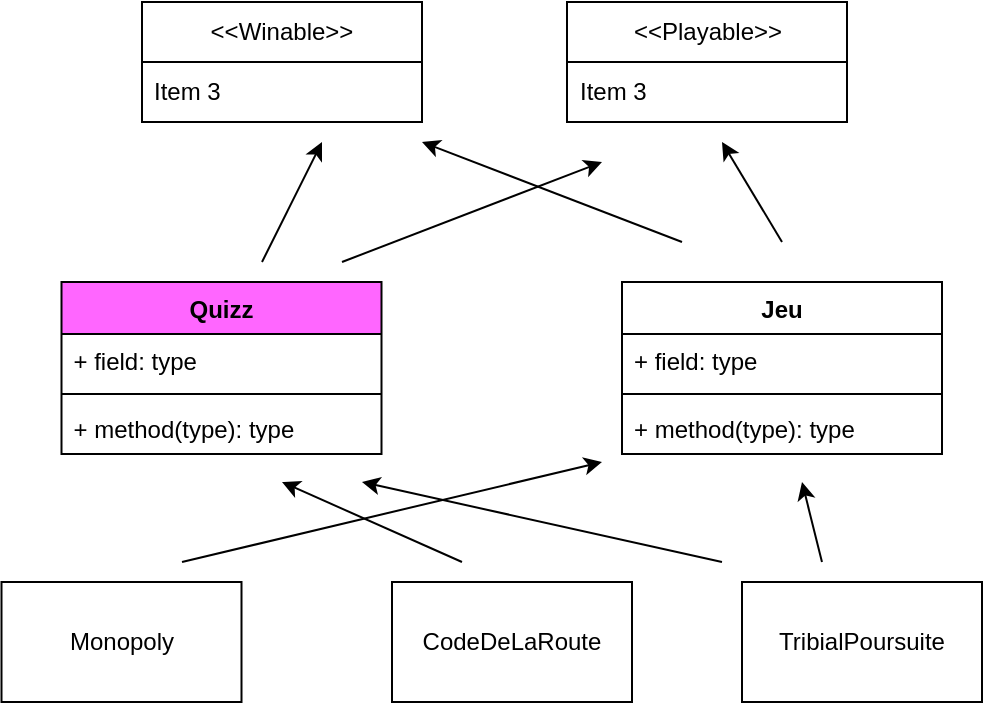 <mxfile version="12.2.4" pages="1"><diagram id="bFQNGZG_QKhJTJABX9N4" name="Page-1"><mxGraphModel dx="660" dy="512" grid="1" gridSize="10" guides="1" tooltips="1" connect="1" arrows="1" fold="1" page="1" pageScale="1" pageWidth="850" pageHeight="1100" math="0" shadow="0"><root><mxCell id="0"/><mxCell id="1" parent="0"/><mxCell id="6" value="" style="rounded=0;whiteSpace=wrap;html=1;" parent="1" vertex="1"><mxGeometry x="89.75" y="330" width="120" height="60" as="geometry"/></mxCell><mxCell id="7" value="Monopoly" style="text;html=1;strokeColor=none;fillColor=none;align=center;verticalAlign=middle;whiteSpace=wrap;rounded=0;" parent="1" vertex="1"><mxGeometry x="119.75" y="345" width="60" height="30" as="geometry"/></mxCell><mxCell id="8" value="" style="rounded=0;whiteSpace=wrap;html=1;" parent="1" vertex="1"><mxGeometry x="285" y="330" width="120" height="60" as="geometry"/></mxCell><mxCell id="9" value="CodeDeLaRoute" style="text;html=1;strokeColor=none;fillColor=none;align=center;verticalAlign=middle;whiteSpace=wrap;rounded=0;" parent="1" vertex="1"><mxGeometry x="315" y="340" width="60" height="40" as="geometry"/></mxCell><mxCell id="10" value="" style="rounded=0;whiteSpace=wrap;html=1;" parent="1" vertex="1"><mxGeometry x="460" y="330" width="120" height="60" as="geometry"/></mxCell><mxCell id="11" value="TribialPoursuite" style="text;html=1;strokeColor=none;fillColor=none;align=center;verticalAlign=middle;whiteSpace=wrap;rounded=0;" parent="1" vertex="1"><mxGeometry x="490" y="345" width="60" height="30" as="geometry"/></mxCell><mxCell id="32" value="&amp;lt;&amp;lt;Winable&amp;gt;&amp;gt;" style="swimlane;fontStyle=0;childLayout=stackLayout;horizontal=1;startSize=30;horizontalStack=0;resizeParent=1;resizeParentMax=0;resizeLast=0;collapsible=1;marginBottom=0;whiteSpace=wrap;html=1;" parent="1" vertex="1"><mxGeometry x="160" y="40" width="140" height="60" as="geometry"/></mxCell><mxCell id="35" value="Item 3" style="text;strokeColor=none;fillColor=none;align=left;verticalAlign=middle;spacingLeft=4;spacingRight=4;overflow=hidden;points=[[0,0.5],[1,0.5]];portConstraint=eastwest;rotatable=0;whiteSpace=wrap;html=1;" parent="32" vertex="1"><mxGeometry y="30" width="140" height="30" as="geometry"/></mxCell><mxCell id="37" value="Quizz" style="swimlane;fontStyle=1;align=center;verticalAlign=top;childLayout=stackLayout;horizontal=1;startSize=26;horizontalStack=0;resizeParent=1;resizeParentMax=0;resizeLast=0;collapsible=1;marginBottom=0;fillColor=#FF66FF;" parent="1" vertex="1"><mxGeometry x="119.75" y="180" width="160" height="86" as="geometry"/></mxCell><mxCell id="38" value="+ field: type" style="text;strokeColor=none;fillColor=none;align=left;verticalAlign=top;spacingLeft=4;spacingRight=4;overflow=hidden;rotatable=0;points=[[0,0.5],[1,0.5]];portConstraint=eastwest;" parent="37" vertex="1"><mxGeometry y="26" width="160" height="26" as="geometry"/></mxCell><mxCell id="39" value="" style="line;strokeWidth=1;fillColor=none;align=left;verticalAlign=middle;spacingTop=-1;spacingLeft=3;spacingRight=3;rotatable=0;labelPosition=right;points=[];portConstraint=eastwest;strokeColor=inherit;" parent="37" vertex="1"><mxGeometry y="52" width="160" height="8" as="geometry"/></mxCell><mxCell id="40" value="+ method(type): type" style="text;strokeColor=none;fillColor=none;align=left;verticalAlign=top;spacingLeft=4;spacingRight=4;overflow=hidden;rotatable=0;points=[[0,0.5],[1,0.5]];portConstraint=eastwest;" parent="37" vertex="1"><mxGeometry y="60" width="160" height="26" as="geometry"/></mxCell><mxCell id="41" value="Jeu" style="swimlane;fontStyle=1;align=center;verticalAlign=top;childLayout=stackLayout;horizontal=1;startSize=26;horizontalStack=0;resizeParent=1;resizeParentMax=0;resizeLast=0;collapsible=1;marginBottom=0;" parent="1" vertex="1"><mxGeometry x="400" y="180" width="160" height="86" as="geometry"/></mxCell><mxCell id="42" value="+ field: type" style="text;strokeColor=none;fillColor=none;align=left;verticalAlign=top;spacingLeft=4;spacingRight=4;overflow=hidden;rotatable=0;points=[[0,0.5],[1,0.5]];portConstraint=eastwest;" parent="41" vertex="1"><mxGeometry y="26" width="160" height="26" as="geometry"/></mxCell><mxCell id="43" value="" style="line;strokeWidth=1;fillColor=none;align=left;verticalAlign=middle;spacingTop=-1;spacingLeft=3;spacingRight=3;rotatable=0;labelPosition=right;points=[];portConstraint=eastwest;strokeColor=inherit;" parent="41" vertex="1"><mxGeometry y="52" width="160" height="8" as="geometry"/></mxCell><mxCell id="44" value="+ method(type): type" style="text;strokeColor=none;fillColor=none;align=left;verticalAlign=top;spacingLeft=4;spacingRight=4;overflow=hidden;rotatable=0;points=[[0,0.5],[1,0.5]];portConstraint=eastwest;" parent="41" vertex="1"><mxGeometry y="60" width="160" height="26" as="geometry"/></mxCell><mxCell id="48" value="&amp;lt;&amp;lt;Playable&amp;gt;&amp;gt;" style="swimlane;fontStyle=0;childLayout=stackLayout;horizontal=1;startSize=30;horizontalStack=0;resizeParent=1;resizeParentMax=0;resizeLast=0;collapsible=1;marginBottom=0;whiteSpace=wrap;html=1;" parent="1" vertex="1"><mxGeometry x="372.5" y="40" width="140" height="60" as="geometry"/></mxCell><mxCell id="49" value="Item 3" style="text;strokeColor=none;fillColor=none;align=left;verticalAlign=middle;spacingLeft=4;spacingRight=4;overflow=hidden;points=[[0,0.5],[1,0.5]];portConstraint=eastwest;rotatable=0;whiteSpace=wrap;html=1;" parent="48" vertex="1"><mxGeometry y="30" width="140" height="30" as="geometry"/></mxCell><mxCell id="50" value="" style="endArrow=classic;html=1;" parent="1" edge="1"><mxGeometry width="50" height="50" relative="1" as="geometry"><mxPoint x="220" y="170" as="sourcePoint"/><mxPoint x="250" y="110" as="targetPoint"/></mxGeometry></mxCell><mxCell id="51" value="" style="endArrow=classic;html=1;" parent="1" edge="1"><mxGeometry width="50" height="50" relative="1" as="geometry"><mxPoint x="260" y="170" as="sourcePoint"/><mxPoint x="390" y="120" as="targetPoint"/><Array as="points"><mxPoint x="390" y="120"/></Array></mxGeometry></mxCell><mxCell id="52" value="" style="endArrow=classic;html=1;" parent="1" edge="1"><mxGeometry width="50" height="50" relative="1" as="geometry"><mxPoint x="430" y="160" as="sourcePoint"/><mxPoint x="300" y="110" as="targetPoint"/></mxGeometry></mxCell><mxCell id="53" value="" style="endArrow=classic;html=1;" parent="1" edge="1"><mxGeometry width="50" height="50" relative="1" as="geometry"><mxPoint x="480" y="160" as="sourcePoint"/><mxPoint x="450" y="110" as="targetPoint"/></mxGeometry></mxCell><mxCell id="54" value="" style="endArrow=classic;html=1;" parent="1" edge="1"><mxGeometry width="50" height="50" relative="1" as="geometry"><mxPoint x="180" y="320" as="sourcePoint"/><mxPoint x="390" y="270" as="targetPoint"/></mxGeometry></mxCell><mxCell id="56" value="" style="endArrow=classic;html=1;" parent="1" edge="1"><mxGeometry width="50" height="50" relative="1" as="geometry"><mxPoint x="320" y="320" as="sourcePoint"/><mxPoint x="230" y="280" as="targetPoint"/></mxGeometry></mxCell><mxCell id="57" value="" style="endArrow=classic;html=1;" parent="1" edge="1"><mxGeometry width="50" height="50" relative="1" as="geometry"><mxPoint x="450" y="320" as="sourcePoint"/><mxPoint x="270" y="280" as="targetPoint"/></mxGeometry></mxCell><mxCell id="58" value="" style="endArrow=classic;html=1;" parent="1" edge="1"><mxGeometry width="50" height="50" relative="1" as="geometry"><mxPoint x="500" y="320" as="sourcePoint"/><mxPoint x="490" y="280" as="targetPoint"/></mxGeometry></mxCell></root></mxGraphModel></diagram></mxfile>